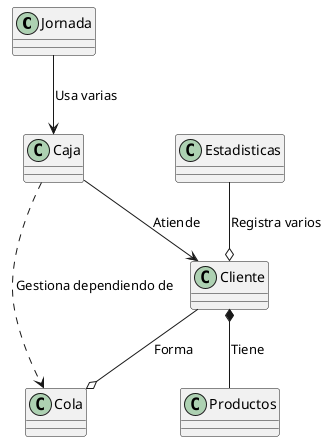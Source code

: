 @startuml

class Jornada {
}
class Caja {
}
class Cola {
}
class Cliente {
}
class Productos {
}
class Estadisticas {
}


Jornada --> Caja : "Usa varias"
Caja --> Cliente : "Atiende"
Cliente *-- Productos : "Tiene"
Cliente --o Cola : "Forma"
Caja ..> Cola : "Gestiona dependiendo de"
Estadisticas --o Cliente : "Registra varios"

@enduml

